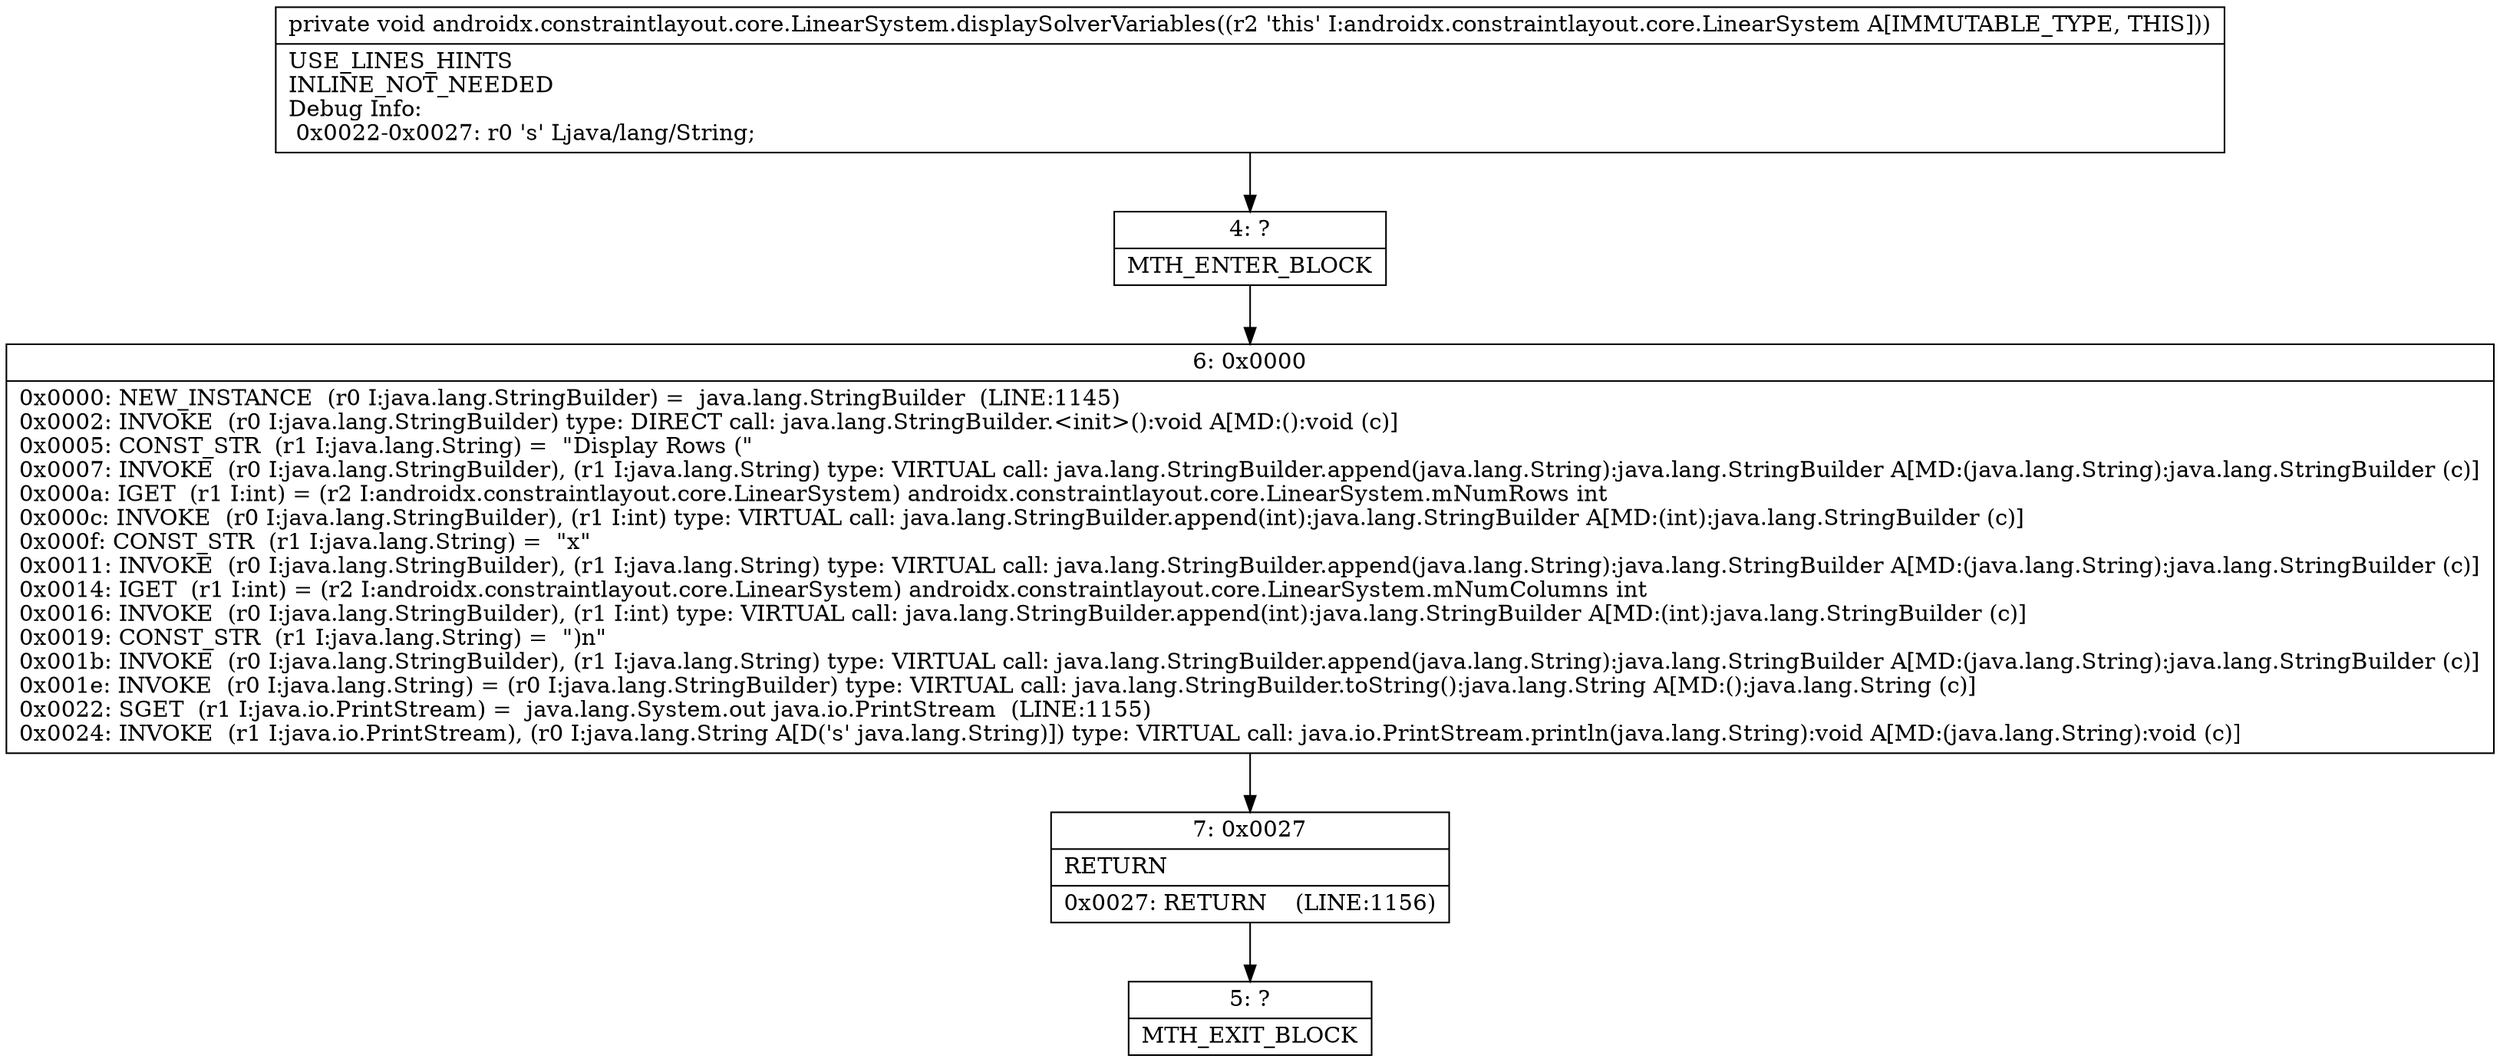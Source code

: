 digraph "CFG forandroidx.constraintlayout.core.LinearSystem.displaySolverVariables()V" {
Node_4 [shape=record,label="{4\:\ ?|MTH_ENTER_BLOCK\l}"];
Node_6 [shape=record,label="{6\:\ 0x0000|0x0000: NEW_INSTANCE  (r0 I:java.lang.StringBuilder) =  java.lang.StringBuilder  (LINE:1145)\l0x0002: INVOKE  (r0 I:java.lang.StringBuilder) type: DIRECT call: java.lang.StringBuilder.\<init\>():void A[MD:():void (c)]\l0x0005: CONST_STR  (r1 I:java.lang.String) =  \"Display Rows (\" \l0x0007: INVOKE  (r0 I:java.lang.StringBuilder), (r1 I:java.lang.String) type: VIRTUAL call: java.lang.StringBuilder.append(java.lang.String):java.lang.StringBuilder A[MD:(java.lang.String):java.lang.StringBuilder (c)]\l0x000a: IGET  (r1 I:int) = (r2 I:androidx.constraintlayout.core.LinearSystem) androidx.constraintlayout.core.LinearSystem.mNumRows int \l0x000c: INVOKE  (r0 I:java.lang.StringBuilder), (r1 I:int) type: VIRTUAL call: java.lang.StringBuilder.append(int):java.lang.StringBuilder A[MD:(int):java.lang.StringBuilder (c)]\l0x000f: CONST_STR  (r1 I:java.lang.String) =  \"x\" \l0x0011: INVOKE  (r0 I:java.lang.StringBuilder), (r1 I:java.lang.String) type: VIRTUAL call: java.lang.StringBuilder.append(java.lang.String):java.lang.StringBuilder A[MD:(java.lang.String):java.lang.StringBuilder (c)]\l0x0014: IGET  (r1 I:int) = (r2 I:androidx.constraintlayout.core.LinearSystem) androidx.constraintlayout.core.LinearSystem.mNumColumns int \l0x0016: INVOKE  (r0 I:java.lang.StringBuilder), (r1 I:int) type: VIRTUAL call: java.lang.StringBuilder.append(int):java.lang.StringBuilder A[MD:(int):java.lang.StringBuilder (c)]\l0x0019: CONST_STR  (r1 I:java.lang.String) =  \")n\" \l0x001b: INVOKE  (r0 I:java.lang.StringBuilder), (r1 I:java.lang.String) type: VIRTUAL call: java.lang.StringBuilder.append(java.lang.String):java.lang.StringBuilder A[MD:(java.lang.String):java.lang.StringBuilder (c)]\l0x001e: INVOKE  (r0 I:java.lang.String) = (r0 I:java.lang.StringBuilder) type: VIRTUAL call: java.lang.StringBuilder.toString():java.lang.String A[MD:():java.lang.String (c)]\l0x0022: SGET  (r1 I:java.io.PrintStream) =  java.lang.System.out java.io.PrintStream  (LINE:1155)\l0x0024: INVOKE  (r1 I:java.io.PrintStream), (r0 I:java.lang.String A[D('s' java.lang.String)]) type: VIRTUAL call: java.io.PrintStream.println(java.lang.String):void A[MD:(java.lang.String):void (c)]\l}"];
Node_7 [shape=record,label="{7\:\ 0x0027|RETURN\l|0x0027: RETURN    (LINE:1156)\l}"];
Node_5 [shape=record,label="{5\:\ ?|MTH_EXIT_BLOCK\l}"];
MethodNode[shape=record,label="{private void androidx.constraintlayout.core.LinearSystem.displaySolverVariables((r2 'this' I:androidx.constraintlayout.core.LinearSystem A[IMMUTABLE_TYPE, THIS]))  | USE_LINES_HINTS\lINLINE_NOT_NEEDED\lDebug Info:\l  0x0022\-0x0027: r0 's' Ljava\/lang\/String;\l}"];
MethodNode -> Node_4;Node_4 -> Node_6;
Node_6 -> Node_7;
Node_7 -> Node_5;
}

